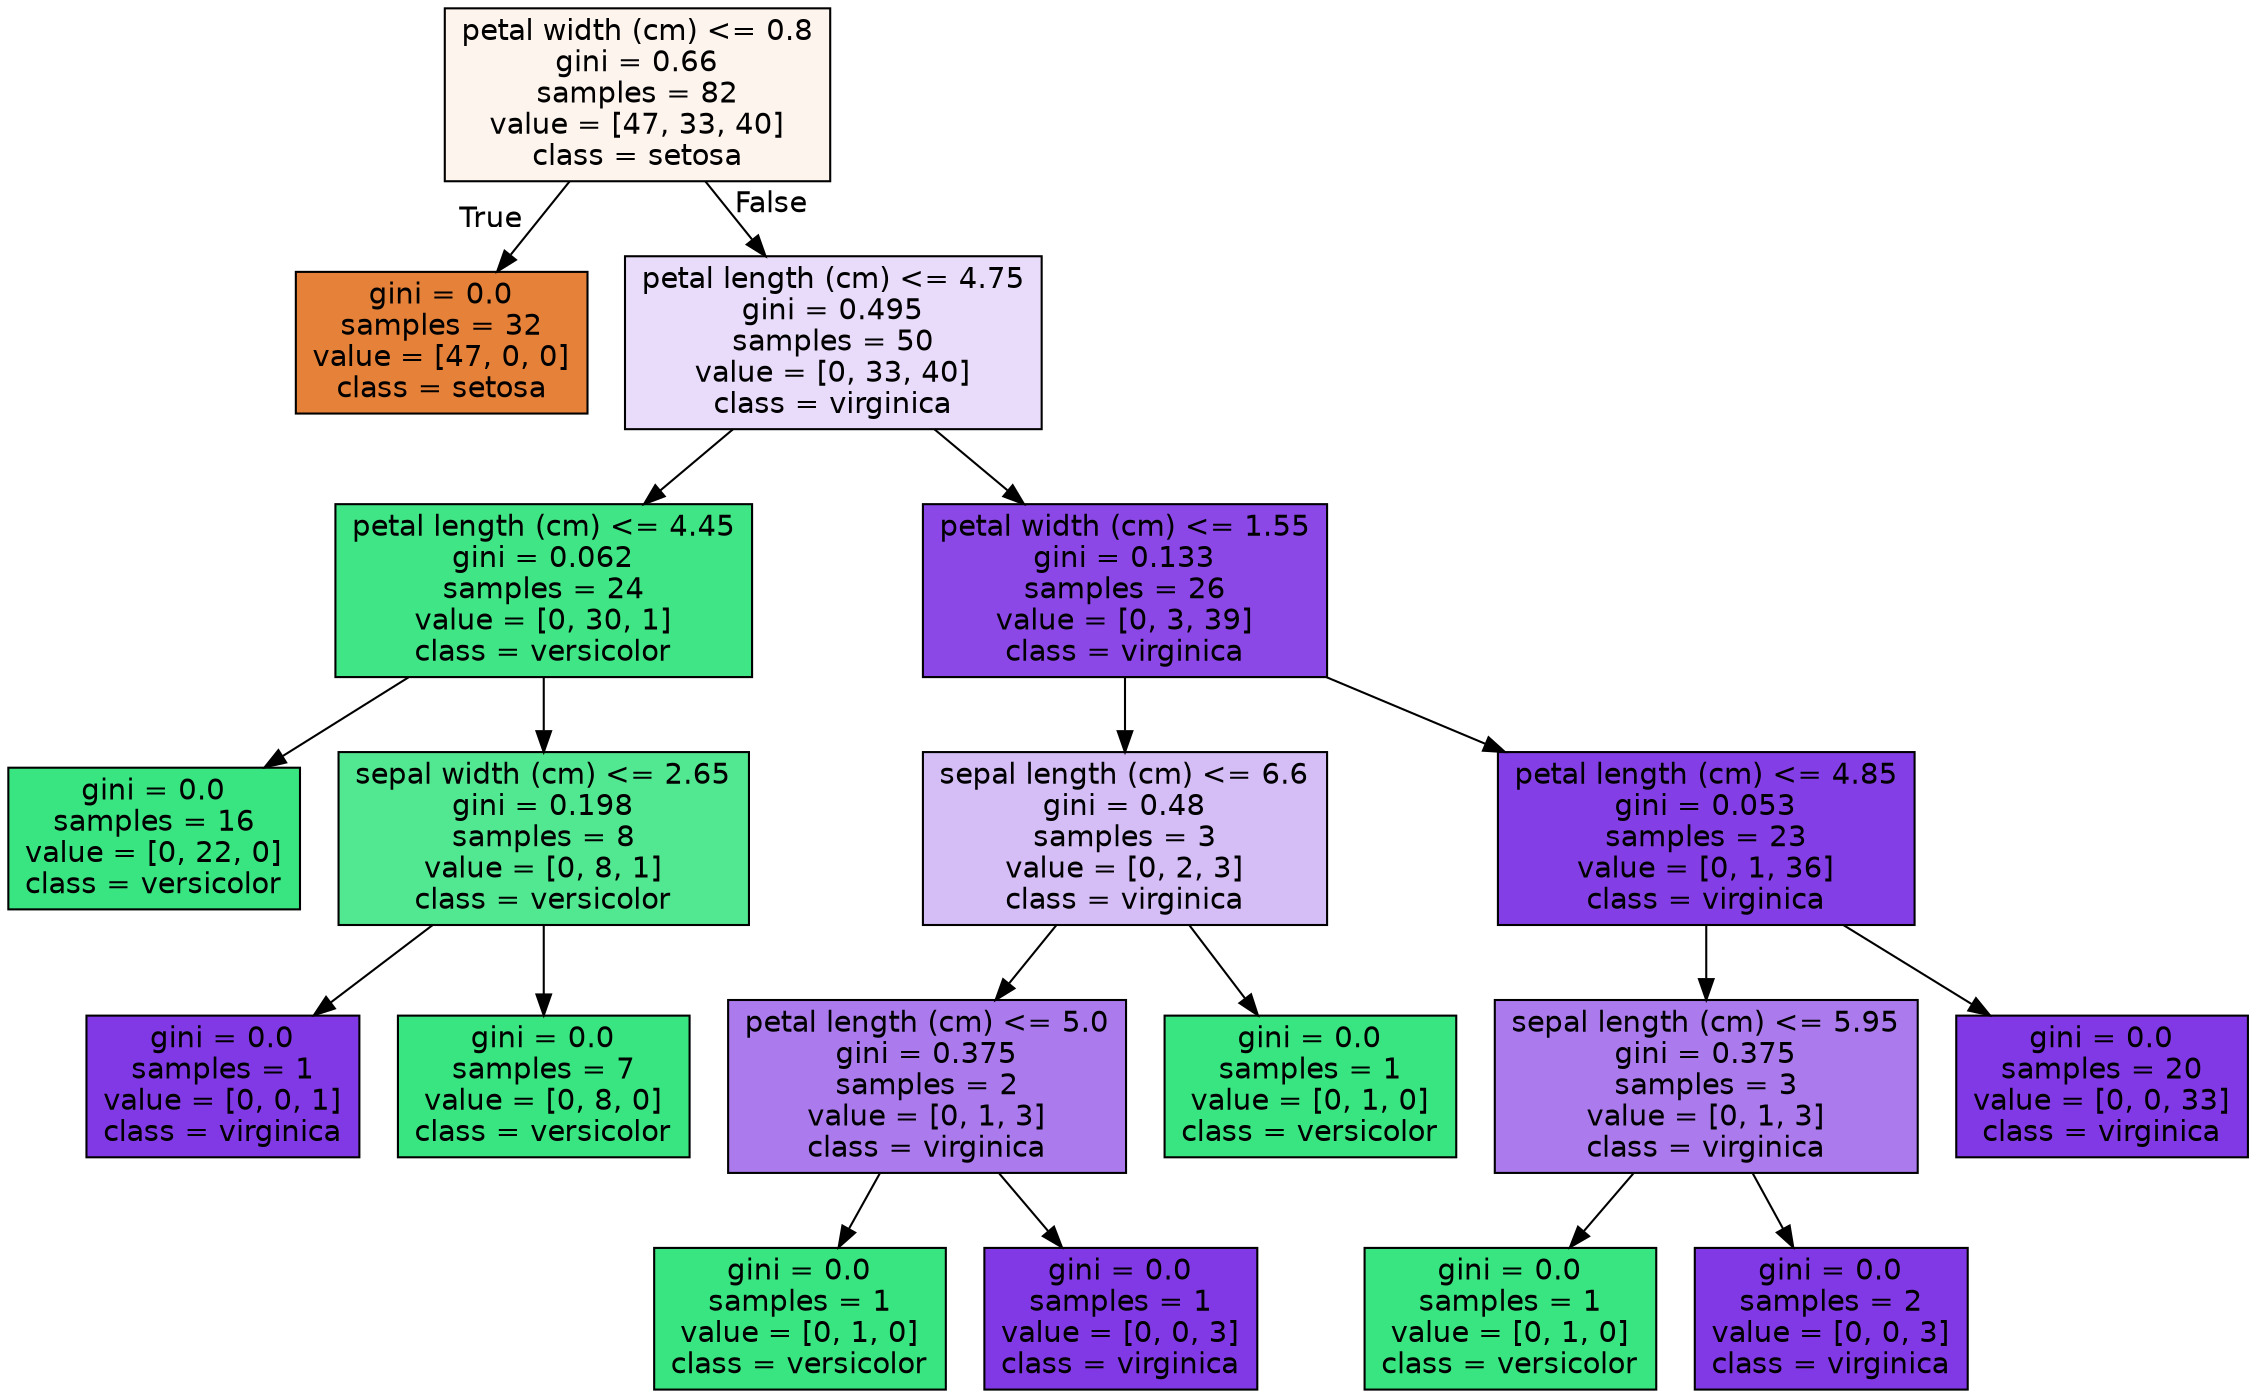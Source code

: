 digraph Tree {
node [shape=box, style="filled", color="black", fontname="helvetica"] ;
edge [fontname="helvetica"] ;
0 [label="petal width (cm) <= 0.8\ngini = 0.66\nsamples = 82\nvalue = [47, 33, 40]\nclass = setosa", fillcolor="#fdf4ee"] ;
1 [label="gini = 0.0\nsamples = 32\nvalue = [47, 0, 0]\nclass = setosa", fillcolor="#e58139"] ;
0 -> 1 [labeldistance=2.5, labelangle=45, headlabel="True"] ;
2 [label="petal length (cm) <= 4.75\ngini = 0.495\nsamples = 50\nvalue = [0, 33, 40]\nclass = virginica", fillcolor="#e9dcfa"] ;
0 -> 2 [labeldistance=2.5, labelangle=-45, headlabel="False"] ;
3 [label="petal length (cm) <= 4.45\ngini = 0.062\nsamples = 24\nvalue = [0, 30, 1]\nclass = versicolor", fillcolor="#40e685"] ;
2 -> 3 ;
4 [label="gini = 0.0\nsamples = 16\nvalue = [0, 22, 0]\nclass = versicolor", fillcolor="#39e581"] ;
3 -> 4 ;
5 [label="sepal width (cm) <= 2.65\ngini = 0.198\nsamples = 8\nvalue = [0, 8, 1]\nclass = versicolor", fillcolor="#52e891"] ;
3 -> 5 ;
6 [label="gini = 0.0\nsamples = 1\nvalue = [0, 0, 1]\nclass = virginica", fillcolor="#8139e5"] ;
5 -> 6 ;
7 [label="gini = 0.0\nsamples = 7\nvalue = [0, 8, 0]\nclass = versicolor", fillcolor="#39e581"] ;
5 -> 7 ;
8 [label="petal width (cm) <= 1.55\ngini = 0.133\nsamples = 26\nvalue = [0, 3, 39]\nclass = virginica", fillcolor="#8b48e7"] ;
2 -> 8 ;
9 [label="sepal length (cm) <= 6.6\ngini = 0.48\nsamples = 3\nvalue = [0, 2, 3]\nclass = virginica", fillcolor="#d5bdf6"] ;
8 -> 9 ;
10 [label="petal length (cm) <= 5.0\ngini = 0.375\nsamples = 2\nvalue = [0, 1, 3]\nclass = virginica", fillcolor="#ab7bee"] ;
9 -> 10 ;
11 [label="gini = 0.0\nsamples = 1\nvalue = [0, 1, 0]\nclass = versicolor", fillcolor="#39e581"] ;
10 -> 11 ;
12 [label="gini = 0.0\nsamples = 1\nvalue = [0, 0, 3]\nclass = virginica", fillcolor="#8139e5"] ;
10 -> 12 ;
13 [label="gini = 0.0\nsamples = 1\nvalue = [0, 1, 0]\nclass = versicolor", fillcolor="#39e581"] ;
9 -> 13 ;
14 [label="petal length (cm) <= 4.85\ngini = 0.053\nsamples = 23\nvalue = [0, 1, 36]\nclass = virginica", fillcolor="#843ee6"] ;
8 -> 14 ;
15 [label="sepal length (cm) <= 5.95\ngini = 0.375\nsamples = 3\nvalue = [0, 1, 3]\nclass = virginica", fillcolor="#ab7bee"] ;
14 -> 15 ;
16 [label="gini = 0.0\nsamples = 1\nvalue = [0, 1, 0]\nclass = versicolor", fillcolor="#39e581"] ;
15 -> 16 ;
17 [label="gini = 0.0\nsamples = 2\nvalue = [0, 0, 3]\nclass = virginica", fillcolor="#8139e5"] ;
15 -> 17 ;
18 [label="gini = 0.0\nsamples = 20\nvalue = [0, 0, 33]\nclass = virginica", fillcolor="#8139e5"] ;
14 -> 18 ;
}